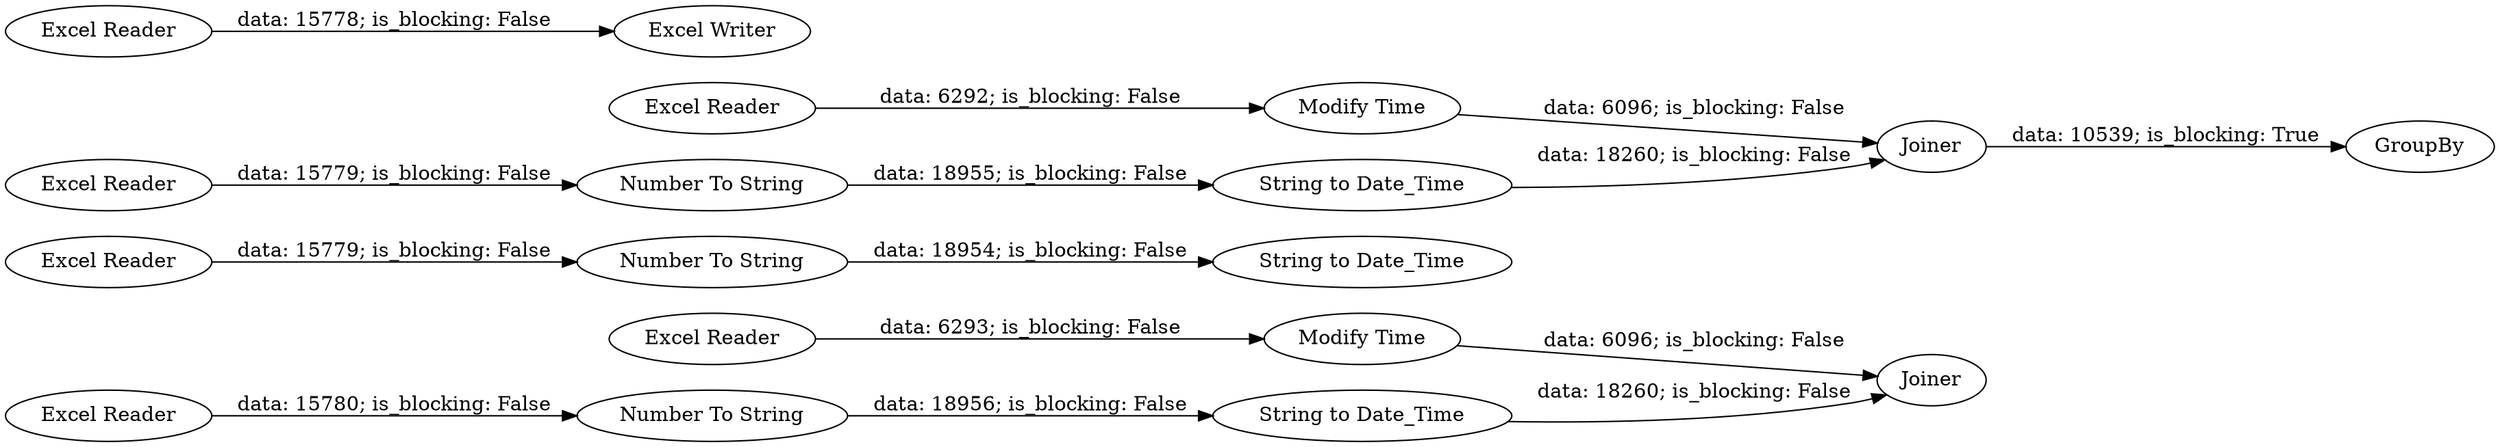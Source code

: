 digraph {
	"-1417828875883235516_6" [label="Excel Reader"]
	"-1417828875883235516_3" [label="Excel Reader"]
	"-1417828875883235516_14" [label="Number To String"]
	"-1417828875883235516_1" [label="Excel Reader"]
	"-1417828875883235516_5" [label="String to Date_Time"]
	"-1417828875883235516_11" [label=Joiner]
	"-1417828875883235516_9" [label="Number To String"]
	"-1417828875883235516_12" [label="Modify Time"]
	"-1417828875883235516_2" [label="Excel Writer"]
	"-1417828875883235516_8" [label="Excel Reader"]
	"-1417828875883235516_16" [label="Excel Reader"]
	"-1417828875883235516_10" [label="String to Date_Time"]
	"-1417828875883235516_17" [label=Joiner]
	"-1417828875883235516_18" [label=GroupBy]
	"-1417828875883235516_15" [label="String to Date_Time"]
	"-1417828875883235516_7" [label="Modify Time"]
	"-1417828875883235516_4" [label="Number To String"]
	"-1417828875883235516_13" [label="Excel Reader"]
	"-1417828875883235516_7" -> "-1417828875883235516_11" [label="data: 6096; is_blocking: False"]
	"-1417828875883235516_6" -> "-1417828875883235516_7" [label="data: 6293; is_blocking: False"]
	"-1417828875883235516_15" -> "-1417828875883235516_17" [label="data: 18260; is_blocking: False"]
	"-1417828875883235516_1" -> "-1417828875883235516_2" [label="data: 15778; is_blocking: False"]
	"-1417828875883235516_3" -> "-1417828875883235516_4" [label="data: 15779; is_blocking: False"]
	"-1417828875883235516_16" -> "-1417828875883235516_12" [label="data: 6292; is_blocking: False"]
	"-1417828875883235516_13" -> "-1417828875883235516_14" [label="data: 15779; is_blocking: False"]
	"-1417828875883235516_12" -> "-1417828875883235516_17" [label="data: 6096; is_blocking: False"]
	"-1417828875883235516_17" -> "-1417828875883235516_18" [label="data: 10539; is_blocking: True"]
	"-1417828875883235516_9" -> "-1417828875883235516_10" [label="data: 18956; is_blocking: False"]
	"-1417828875883235516_10" -> "-1417828875883235516_11" [label="data: 18260; is_blocking: False"]
	"-1417828875883235516_14" -> "-1417828875883235516_15" [label="data: 18955; is_blocking: False"]
	"-1417828875883235516_8" -> "-1417828875883235516_9" [label="data: 15780; is_blocking: False"]
	"-1417828875883235516_4" -> "-1417828875883235516_5" [label="data: 18954; is_blocking: False"]
	rankdir=LR
}
